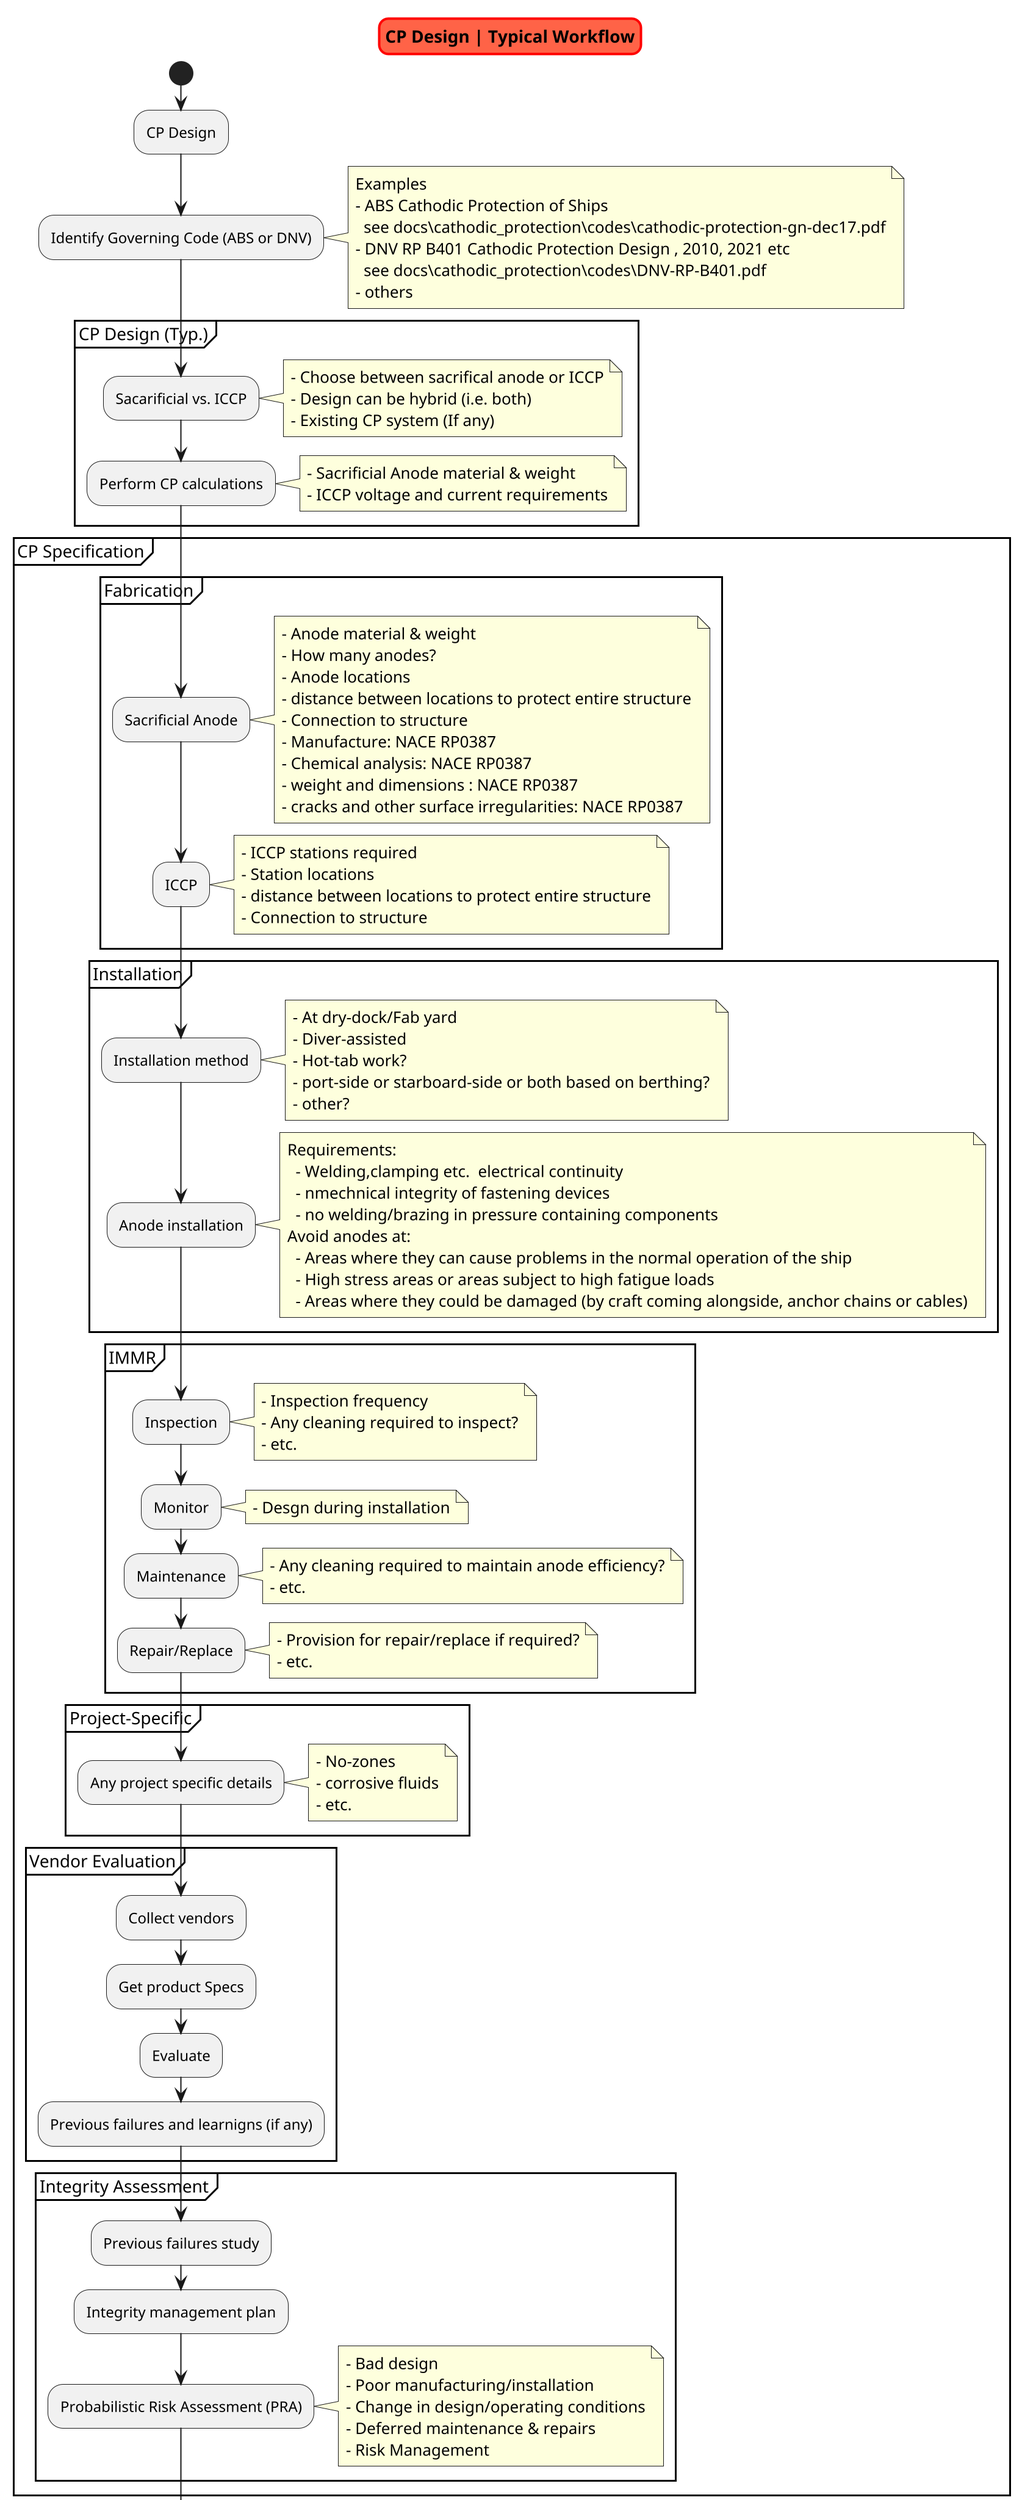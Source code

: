 @startuml  cp_highlevel_workflow

scale 2
skinparam titleBorderRoundCorner 15
skinparam titleBorderThickness 2
skinparam titleBorderColor red
skinparam titleBackgroundColor Tomato

title CP Design | Typical Workflow

start
:CP Design;

:Identify Governing Code (ABS or DNV);

  note right
    Examples
    - ABS Cathodic Protection of Ships 
      see docs\cathodic_protection\codes\cathodic-protection-gn-dec17.pdf
    - DNV RP B401 Cathodic Protection Design , 2010, 2021 etc
      see docs\cathodic_protection\codes\DNV-RP-B401.pdf
    - others
  end note

partition CP Design (Typ.){
:Sacarificial vs. ICCP;
  note right
    - Choose between sacrifical anode or ICCP
    - Design can be hybrid (i.e. both)
    - Existing CP system (If any)
  end note

:Perform CP calculations;
  note right
    - Sacrificial Anode material & weight
    - ICCP voltage and current requirements
  end note

}

partition CP Specification {

  partition Fabrication {

  :Sacrificial Anode;
    note right
      - Anode material & weight
      - How many anodes?
      - Anode locations
      - distance between locations to protect entire structure
      - Connection to structure
      - Manufacture: NACE RP0387
      - Chemical analysis: NACE RP0387
      - weight and dimensions : NACE RP0387
      - cracks and other surface irregularities: NACE RP0387
    end note

  :ICCP;
    note right
      - ICCP stations required
      - Station locations 
      - distance between locations to protect entire structure
      - Connection to structure
    end note



  }

  partition Installation {

  :Installation method;
    note right
      - At dry-dock/Fab yard
      - Diver-assisted
      - Hot-tab work?
      - port-side or starboard-side or both based on berthing?
      - other?
    end note

  :Anode installation;
    note right
    Requirements:
      - Welding,clamping etc.  electrical continuity
      - nmechnical integrity of fastening devices
      - no welding/brazing in pressure containing components
    Avoid anodes at:
      - Areas where they can cause problems in the normal operation of the ship
      - High stress areas or areas subject to high fatigue loads
      - Areas where they could be damaged (by craft coming alongside, anchor chains or cables)
    end note



  }

  partition IMMR {

  :Inspection;
    note right
      - Inspection frequency
      - Any cleaning required to inspect?
      - etc.
    end note

  :Monitor;
    note right
      - Desgn during installation
    end note

  :Maintenance;
    note right
      - Any cleaning required to maintain anode efficiency?
      - etc.
    end note

  :Repair/Replace;
    note right
      - Provision for repair/replace if required?
      - etc.
    end note

  }

  partition Project-Specific {

  :Any project specific details;
    note right
      - No-zones
      - corrosive fluids
      - etc.
    end note

  }
  
  partition Vendor Evaluation {

  :Collect vendors;
  :Get product Specs;
  :Evaluate;
  :Previous failures and learnigns (if any);
  }

  partition Integrity Assessment {

  :Previous failures study;
  :Integrity management plan;

  :Probabilistic Risk Assessment (PRA);
  note right
      - Bad design
      - Poor manufacturing/installation
      - Change in design/operating conditions
      - Deferred maintenance & repairs
      - Risk Management
    end note


  }


}
stop
@enduml